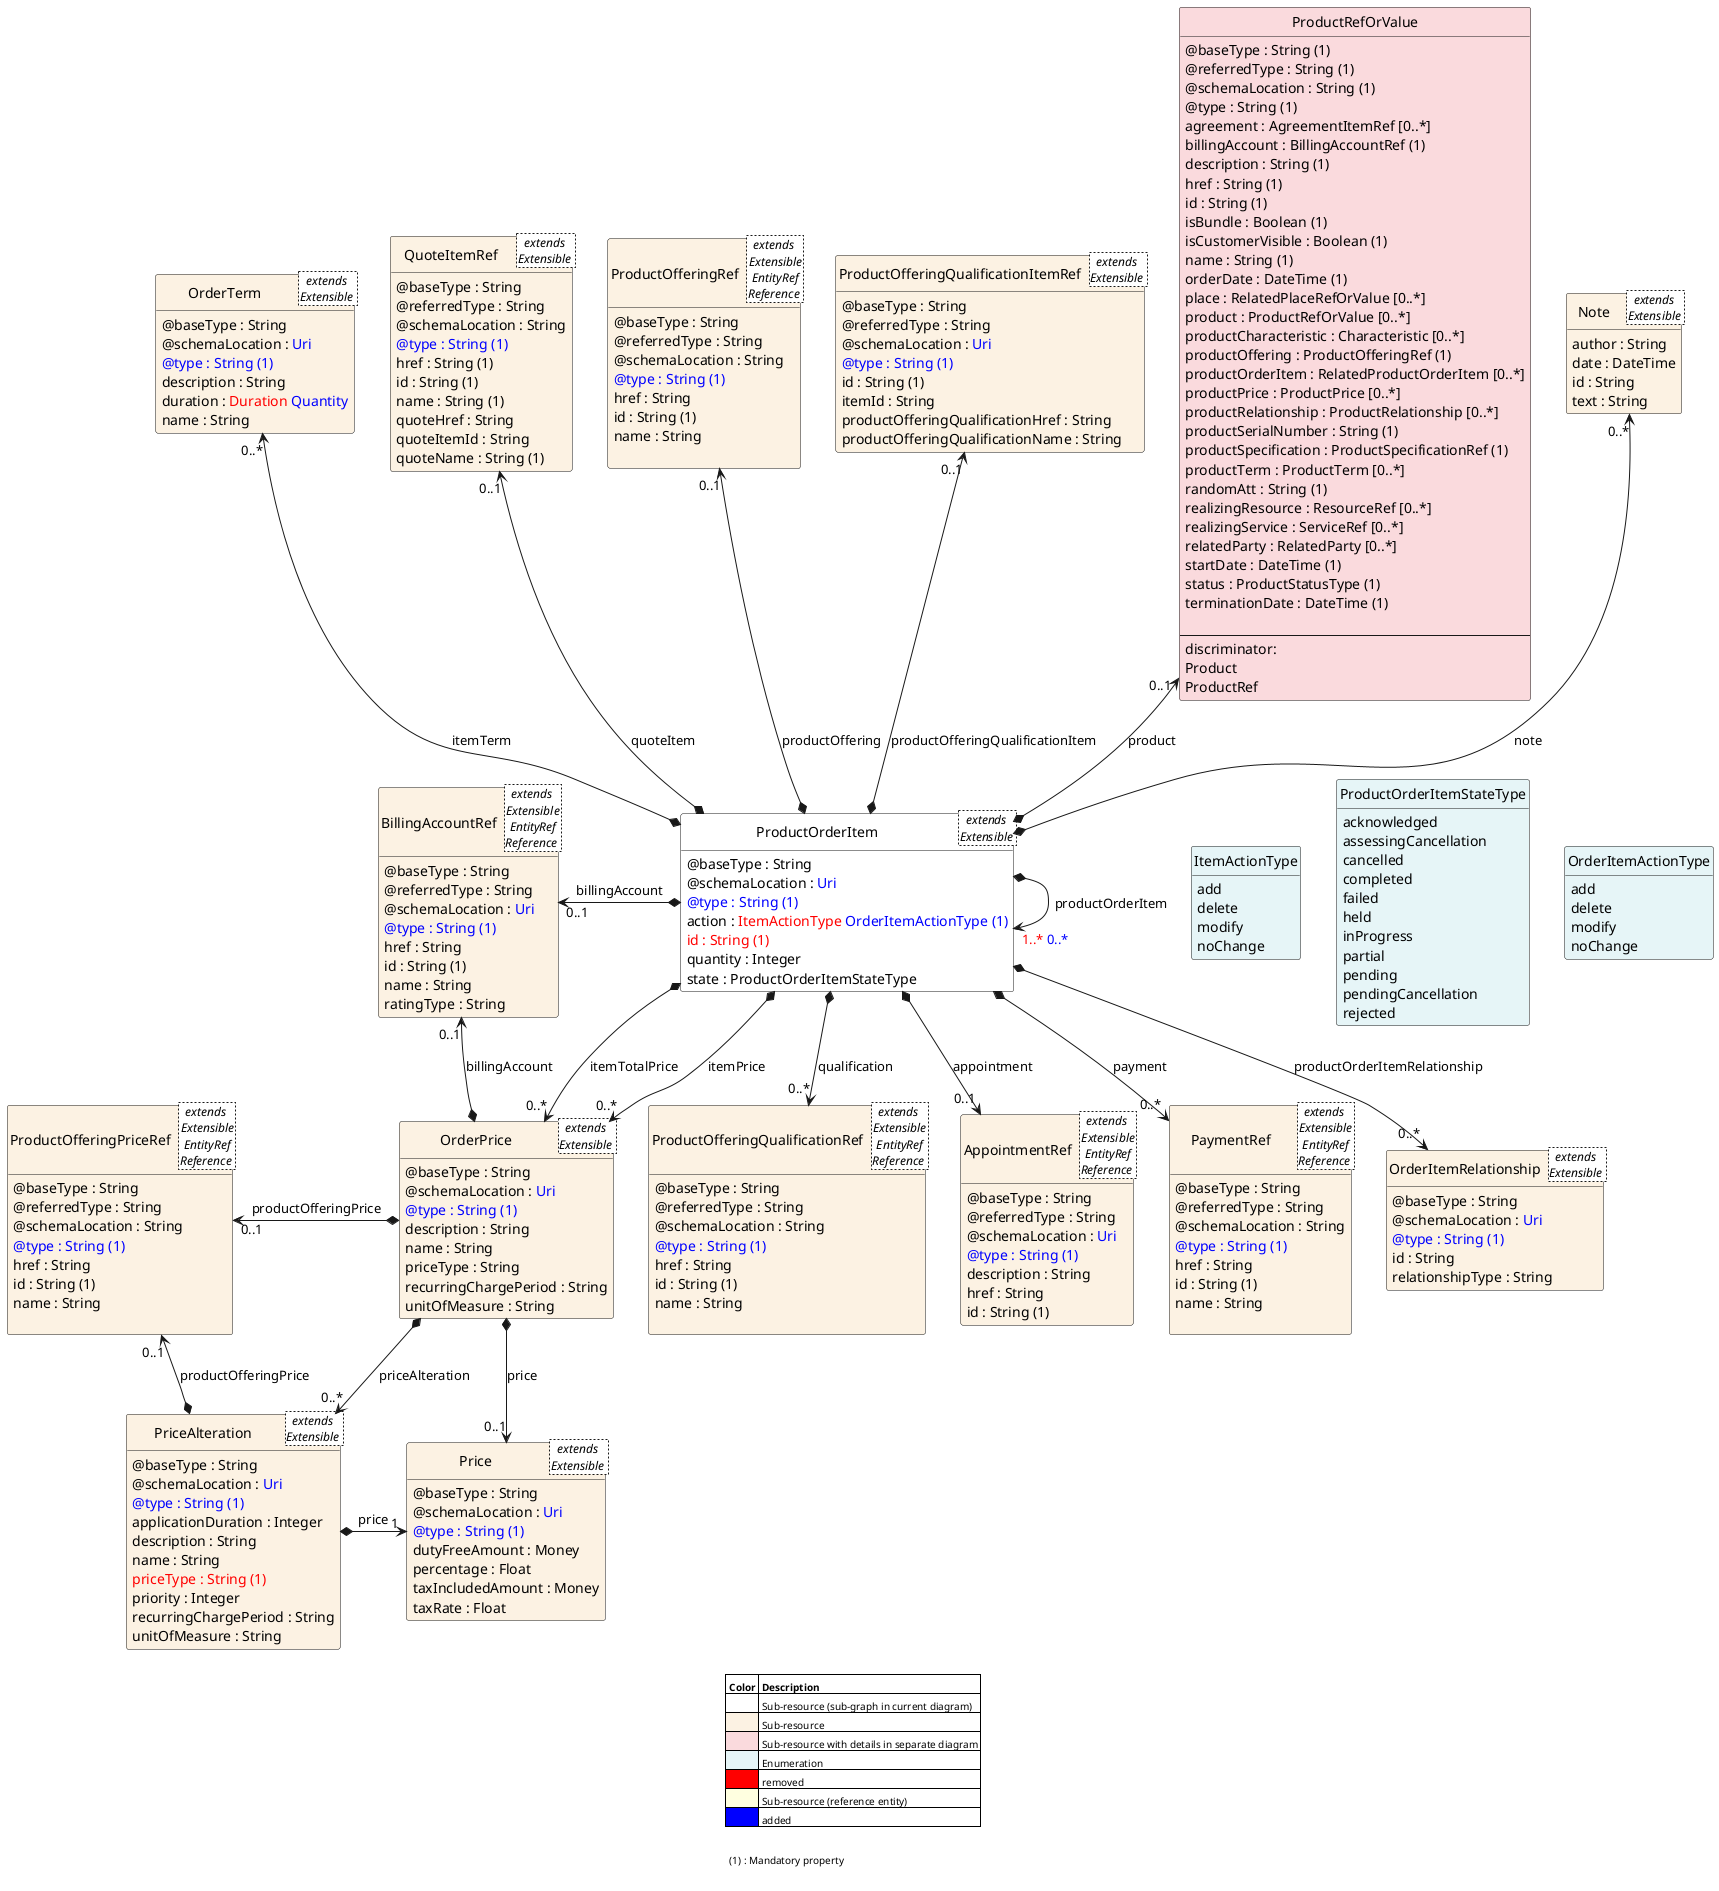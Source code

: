 @startuml
class OrderTerm<extends \nExtensible > <<Resource>> {
   @baseType : String
   @schemaLocation : <color:blue>Uri
   <color:blue>{field} @type : String (1)
   description : String
   duration : <color:red>Duration <color:blue>Quantity
   name : String
}

class QuoteItemRef<extends \nExtensible > <<Resource>> {
   @baseType : String
   @referredType : String
   @schemaLocation : String
   <color:blue>{field} @type : String (1)
   {field} href : String (1)
   {field} id : String (1)
   {field} name : String (1)
   quoteHref : String
   quoteId : String <color:blue>(1)
   quoteItemId : String
   {field} quoteName : String (1)
}

class ItemActionType <<Enumeration>> {
   add
   delete
   modify
   noChange
}

class ProductOfferingRef<extends \nExtensible\nEntityRef\nReference > <<Resource>> {
   @baseType : String
   @referredType : String
   @schemaLocation : String
   <color:blue>{field} @type : String (1)
   href : String
   {field} id : String (1)
   name : String
   {field}//                                        //
}

class ProductOfferingQualificationItemRef<extends \nExtensible > <<Resource>> {
   @baseType : String
   @referredType : String
   @schemaLocation : <color:blue>Uri
   <color:blue>{field} @type : String (1)
   {field} id : String (1)
   itemId : String
   productOfferingQualificationHref : String
   productOfferingQualificationId : String <color:blue>(1)
   productOfferingQualificationName : String
}

class BillingAccountRef<extends \nExtensible\nEntityRef\nReference > <<Resource>> {
   @baseType : String
   @referredType : String
   @schemaLocation : <color:blue>Uri
   <color:blue>{field} @type : String (1)
   href : String
   {field} id : String (1)
   name : String
   ratingType : String
}

class ProductRefOrValue <<SubResourceReference>> {
   {field} @baseType : String (1)
   {field} @referredType : String (1)
   {field} @schemaLocation : String (1)
   {field} @type : String (1)
   agreement : AgreementItemRef [0..*]
   {field} billingAccount : BillingAccountRef (1)
   {field} description : String (1)
   {field} href : String (1)
   {field} id : String (1)
   {field} isBundle : Boolean (1)
   {field} isCustomerVisible : Boolean (1)
   {field} name : String (1)
   {field} orderDate : DateTime (1)
   place : RelatedPlaceRefOrValue [0..*]
   product : ProductRefOrValue [0..*]
   productCharacteristic : Characteristic [0..*]
   {field} productOffering : ProductOfferingRef (1)
   productOrderItem : RelatedProductOrderItem [0..*]
   productPrice : ProductPrice [0..*]
   productRelationship : ProductRelationship [0..*]
   {field} productSerialNumber : String (1)
   {field} productSpecification : ProductSpecificationRef (1)
   productTerm : ProductTerm [0..*]
   {field} randomAtt : String (1)
   realizingResource : ResourceRef [0..*]
   realizingService : ServiceRef [0..*]
   relatedParty : RelatedParty [0..*]
   {field} startDate : DateTime (1)
   {field} status : ProductStatusType (1)
   {field} terminationDate : DateTime (1)
   {field}//                                        //
   --
   discriminator:
   Product
   ProductRef
}

class OrderPrice<extends \nExtensible > <<Resource>> {
   @baseType : String
   @schemaLocation : <color:blue>Uri
   <color:blue>{field} @type : String (1)
   description : String
   name : String
   priceType : String
   recurringChargePeriod : String
   unitOfMeasure : String
}

class ProductOfferingQualificationRef<extends \nExtensible\nEntityRef\nReference > <<Resource>> {
   @baseType : String
   @referredType : String
   @schemaLocation : String
   <color:blue>{field} @type : String (1)
   href : String
   {field} id : String (1)
   name : String
   {field}//                                        //
}

class AppointmentRef<extends \nExtensible\nEntityRef\nReference > <<Resource>> {
   @baseType : String
   @referredType : String
   @schemaLocation : <color:blue>Uri
   <color:blue>{field} @type : String (1)
   description : String
   href : String
   {field} id : String (1)
}

class ProductOrderItem<extends \nExtensible > <<SubResource>> {
   @baseType : String
   @schemaLocation : <color:blue>Uri
   <color:blue>{field} @type : String (1)
   {field} action : <color:red>ItemActionType <color:blue>OrderItemActionType (1)
   <color:red>{field} id : String (1)
   quantity : Integer
   state : ProductOrderItemStateType
}

class PriceAlteration<extends \nExtensible > <<Resource>> {
   @baseType : String
   @schemaLocation : <color:blue>Uri
   <color:blue>{field} @type : String (1)
   applicationDuration : Integer
   description : String
   name : String
   <color:red>{field} priceType : String (1)
   priority : Integer
   recurringChargePeriod : String
   unitOfMeasure : String
}

class ProductOfferingPriceRef<extends \nExtensible\nEntityRef\nReference > <<Resource>> {
   @baseType : String
   @referredType : String
   @schemaLocation : String
   <color:blue>{field} @type : String (1)
   href : String
   {field} id : String (1)
   name : String
   {field}//                                        //
}

class ProductOrderItemStateType <<Enumeration>> {
   acknowledged
   assessingCancellation
   cancelled
   completed
   failed
   held
   inProgress
   partial
   pending
   pendingCancellation
   rejected
}

class Price<extends \nExtensible > <<Resource>> {
   @baseType : String
   @schemaLocation : <color:blue>Uri
   <color:blue>{field} @type : String (1)
   dutyFreeAmount : Money
   percentage : Float
   taxIncludedAmount : Money
   taxRate : Float
}

class Note<extends \nExtensible > <<Resource>> {
   author : String
   date : DateTime
   id : String
   text : String
}

class PaymentRef<extends \nExtensible\nEntityRef\nReference > <<Resource>> {
   @baseType : String
   @referredType : String
   @schemaLocation : String
   <color:blue>{field} @type : String (1)
   href : String
   {field} id : String (1)
   name : String
   {field}//                                        //
}

class OrderItemRelationship<extends \nExtensible > <<Resource>> {
   @baseType : String
   @schemaLocation : <color:blue>Uri
   <color:blue>{field} @type : String (1)
   id : String
   relationshipType : String
}

class OrderItemActionType <<Enumeration>> {
   add
   delete
   modify
   noChange
}

OrderPrice *--> "0..1" Price : price

ProductOrderItem *-right-> "<color:red>1..* <color:blue>0..*" ProductOrderItem : productOrderItem

ProductOrderItem *--> "0..*" OrderPrice : itemPrice

OrderTerm "0..*" <--*  ProductOrderItem : itemTerm

ProductOrderItem *--> "0..1" AppointmentRef : appointment

ProductOrderItem -right[hidden]->  ItemActionType 

OrderPrice *--> "0..*" PriceAlteration : priceAlteration

PriceAlteration *-right-> "1" Price : price

OrderPrice *-left-> "0..1" ProductOfferingPriceRef : productOfferingPrice

ProductOrderItem -right[hidden]->  ProductOrderItemStateType 

ProductOfferingPriceRef "0..1" <--*  PriceAlteration : productOfferingPrice

ProductOfferingQualificationItemRef "0..1" <--*  ProductOrderItem : productOfferingQualificationItem

ProductRefOrValue "0..1" <--*  ProductOrderItem : product

BillingAccountRef "0..1" <--*  OrderPrice : billingAccount

ItemActionType -right[hidden]-  ProductOrderItemStateType 

ProductOrderItem *--> "0..*" PaymentRef : payment

ProductOrderItem *--> "0..*" OrderPrice : itemTotalPrice

QuoteItemRef "0..1" <--*  ProductOrderItem : quoteItem

Note "0..*" <--*  ProductOrderItem : note

ProductOrderItem *-left-> "0..1" BillingAccountRef : billingAccount

ProductOrderItem *--> "0..*" ProductOfferingQualificationRef : qualification

ProductOrderItemStateType -right[hidden]-  OrderItemActionType 

ProductOrderItem *--> "0..*" OrderItemRelationship : productOrderItemRelationship

ProductOfferingRef "0..1" <--*  ProductOrderItem : productOffering

hide circle
hide methods
hide stereotype
show <<Enumeration>> stereotype
skinparam legend {
   borderRoundCorner 0
   borderColor red
   backgroundColor white
}
skinparam class {
   BorderColor<<Extension-1>> red
   FontColor<<Extension-1>> red
   backgroundColor<<Enumeration>> #E6F5F7
   backgroundColor<<Ref>> #FFFFE0
   backgroundColor<<Pivot>> #FFFFFFF
   backgroundColor<<Resource>> #FCF2E3
   backgroundColor<<SubResource>> #FFFFFFF
   backgroundColor<<SubResourceReference>> #FADADD
   BorderColor<<Extension-2>> blue
   FontColor<<Extension-2>> blue
}
legend 
|= <size:10>Color |= <size:10>Description |
| <#FFFFFFF> | <size:10>Sub-resource (sub-graph in current diagram) |
| <#FCF2E3> | <size:10>Sub-resource |
| <#FADADD> | <size:10>Sub-resource with details in separate diagram |
| <#E6F5F7> | <size:10>Enumeration |
| <#red> | <size:10>removed |
| <#FFFFE0> | <size:10>Sub-resource (reference entity) |
| <#blue> | <size:10>added |

 <size:10>(1) : Mandatory property 
endlegend 
skinparam legendBackgroundColor #transparent
skinparam legendBorderColor #transparent
@enduml
